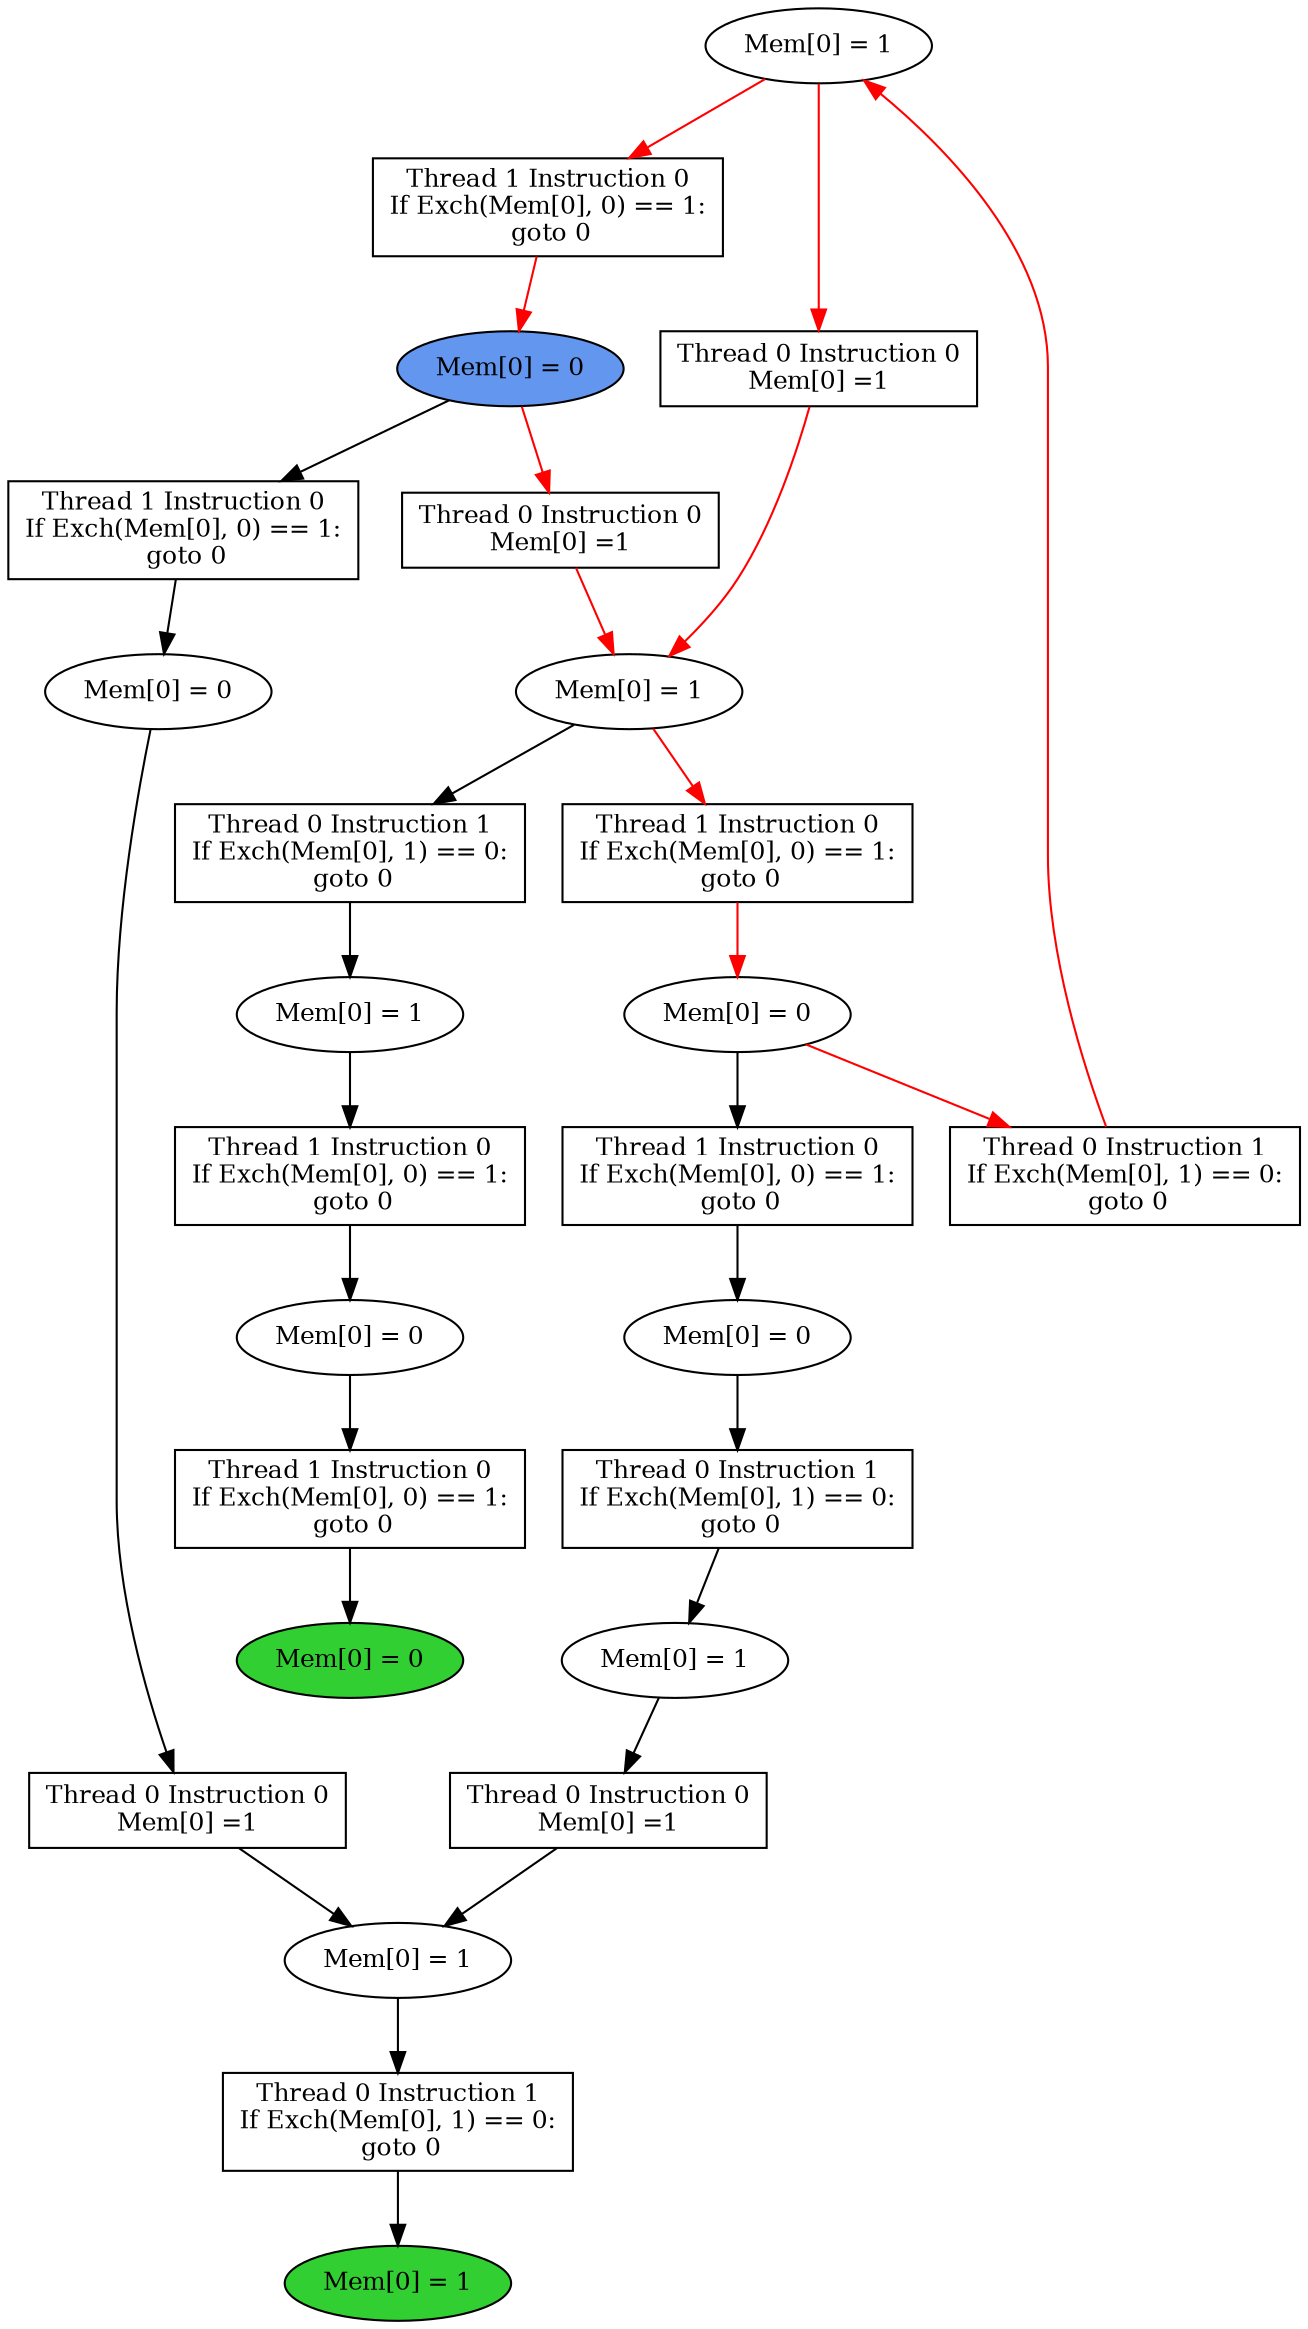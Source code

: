 digraph "graph" {
graph [fontsize=12]
node [fontsize=12]
edge [fontsize=12]
rankdir=TB;
"N15" -> "N14" [uuid = "<A0, END0>", color = "#000000", fontcolor = "#ffffff", style = "solid", label = "", dir = "forward", weight = "1"]
"N22" -> "N21" [uuid = "<A1, S8>", color = "#000000", fontcolor = "#ffffff", style = "solid", label = "", dir = "forward", weight = "1"]
"N31" -> "N29" [uuid = "<A2, S2>", color = "#ff0000", fontcolor = "#ffffff", style = "solid", label = "", dir = "forward", weight = "1"]
"N20" -> "N16" [uuid = "<A3, S1>", color = "#000000", fontcolor = "#ffffff", style = "solid", label = "", dir = "forward", weight = "1"]
"N17" -> "N16" [uuid = "<A4, S1>", color = "#000000", fontcolor = "#ffffff", style = "solid", label = "", dir = "forward", weight = "1"]
"N28" -> "N27" [uuid = "<A5, S0>", color = "#ff0000", fontcolor = "#ffffff", style = "solid", label = "", dir = "forward", weight = "1"]
"N36" -> "N26" [uuid = "<A6, S7>", color = "#ff0000", fontcolor = "#ffffff", style = "solid", label = "", dir = "back", weight = "1"]
"N13" -> "N12" [uuid = "<A7, S6>", color = "#000000", fontcolor = "#ffffff", style = "solid", label = "", dir = "forward", weight = "1"]
"N9" -> "N8" [uuid = "<A8, END1>", color = "#000000", fontcolor = "#ffffff", style = "solid", label = "", dir = "forward", weight = "1"]
"N11" -> "N10" [uuid = "<A9, S5>", color = "#000000", fontcolor = "#ffffff", style = "solid", label = "", dir = "forward", weight = "1"]
"N24" -> "N23" [uuid = "<A10, S4>", color = "#000000", fontcolor = "#ffffff", style = "solid", label = "", dir = "forward", weight = "1"]
"N19" -> "N18" [uuid = "<A11, S3>", color = "#000000", fontcolor = "#ffffff", style = "solid", label = "", dir = "forward", weight = "1"]
"N33" -> "N32" [uuid = "<A12, START$0>", color = "#ff0000", fontcolor = "#ffffff", style = "solid", label = "", dir = "forward", weight = "1"]
"N30" -> "N29" [uuid = "<A13, S2>", color = "#ff0000", fontcolor = "#ffffff", style = "solid", label = "", dir = "forward", weight = "1"]
"N16" -> "N15" [uuid = "<A0, S1>", color = "#000000", fontcolor = "#ffffff", style = "solid", label = "", dir = "forward", weight = "1"]
"N23" -> "N22" [uuid = "<A1, S4>", color = "#000000", fontcolor = "#ffffff", style = "solid", label = "", dir = "forward", weight = "1"]
"N32" -> "N31" [uuid = "<A2, START$0>", color = "#ff0000", fontcolor = "#ffffff", style = "solid", label = "", dir = "forward", weight = "1"]
"N21" -> "N20" [uuid = "<A3, S8>", color = "#000000", fontcolor = "#ffffff", style = "solid", label = "", dir = "forward", weight = "1"]
"N18" -> "N17" [uuid = "<A4, S3>", color = "#000000", fontcolor = "#ffffff", style = "solid", label = "", dir = "forward", weight = "1"]
"N29" -> "N28" [uuid = "<A5, S2>", color = "#ff0000", fontcolor = "#ffffff", style = "solid", label = "", dir = "forward", weight = "1"]
"N27" -> "N26" [uuid = "<A6, S0>", color = "#ff0000", fontcolor = "#ffffff", style = "solid", label = "", dir = "forward", weight = "1"]
"N29" -> "N13" [uuid = "<A7, S2>", color = "#000000", fontcolor = "#ffffff", style = "solid", label = "", dir = "forward", weight = "1"]
"N10" -> "N9" [uuid = "<A8, S5>", color = "#000000", fontcolor = "#ffffff", style = "solid", label = "", dir = "forward", weight = "1"]
"N12" -> "N11" [uuid = "<A9, S6>", color = "#000000", fontcolor = "#ffffff", style = "solid", label = "", dir = "forward", weight = "1"]
"N27" -> "N24" [uuid = "<A10, S0>", color = "#000000", fontcolor = "#ffffff", style = "solid", label = "", dir = "forward", weight = "1"]
"N32" -> "N19" [uuid = "<A11, START$0>", color = "#000000", fontcolor = "#ffffff", style = "solid", label = "", dir = "forward", weight = "1"]
"N36" -> "N33" [uuid = "<A12, S7>", color = "#ff0000", fontcolor = "#ffffff", style = "solid", label = "", dir = "forward", weight = "1"]
"N36" -> "N30" [uuid = "<A13, S7>", color = "#ff0000", fontcolor = "#ffffff", style = "solid", label = "", dir = "forward", weight = "1"]
"N8" [uuid="END1", label="Mem[0] = 0", fillcolor = "#31cf31", fontcolor = "#000000", shape = "ellipse", style = "filled, solid"]
"N9" [uuid="A8", label="Thread 1 Instruction 0
If Exch(Mem[0], 0) == 1:
 goto 0", fillcolor = "#ffffff", fontcolor = "#000000", shape = "box", style = "filled, solid"]
"N10" [uuid="S5", label="Mem[0] = 0", fillcolor = "#ffffff", fontcolor = "#000000", shape = "ellipse", style = "filled, solid"]
"N11" [uuid="A9", label="Thread 1 Instruction 0
If Exch(Mem[0], 0) == 1:
 goto 0", fillcolor = "#ffffff", fontcolor = "#000000", shape = "box", style = "filled, solid"]
"N12" [uuid="S6", label="Mem[0] = 1", fillcolor = "#ffffff", fontcolor = "#000000", shape = "ellipse", style = "filled, solid"]
"N13" [uuid="A7", label="Thread 0 Instruction 1
If Exch(Mem[0], 1) == 0:
 goto 0", fillcolor = "#ffffff", fontcolor = "#000000", shape = "box", style = "filled, solid"]
"N14" [uuid="END0", label="Mem[0] = 1", fillcolor = "#31cf31", fontcolor = "#000000", shape = "ellipse", style = "filled, solid"]
"N15" [uuid="A0", label="Thread 0 Instruction 1
If Exch(Mem[0], 1) == 0:
 goto 0", fillcolor = "#ffffff", fontcolor = "#000000", shape = "box", style = "filled, solid"]
"N16" [uuid="S1", label="Mem[0] = 1", fillcolor = "#ffffff", fontcolor = "#000000", shape = "ellipse", style = "filled, solid"]
"N17" [uuid="A4", label="Thread 0 Instruction 0
Mem[0] =1", fillcolor = "#ffffff", fontcolor = "#000000", shape = "box", style = "filled, solid"]
"N18" [uuid="S3", label="Mem[0] = 0", fillcolor = "#ffffff", fontcolor = "#000000", shape = "ellipse", style = "filled, solid"]
"N19" [uuid="A11", label="Thread 1 Instruction 0
If Exch(Mem[0], 0) == 1:
 goto 0", fillcolor = "#ffffff", fontcolor = "#000000", shape = "box", style = "filled, solid"]
"N20" [uuid="A3", label="Thread 0 Instruction 0
Mem[0] =1", fillcolor = "#ffffff", fontcolor = "#000000", shape = "box", style = "filled, solid"]
"N21" [uuid="S8", label="Mem[0] = 1", fillcolor = "#ffffff", fontcolor = "#000000", shape = "ellipse", style = "filled, solid"]
"N22" [uuid="A1", label="Thread 0 Instruction 1
If Exch(Mem[0], 1) == 0:
 goto 0", fillcolor = "#ffffff", fontcolor = "#000000", shape = "box", style = "filled, solid"]
"N23" [uuid="S4", label="Mem[0] = 0", fillcolor = "#ffffff", fontcolor = "#000000", shape = "ellipse", style = "filled, solid"]
"N24" [uuid="A10", label="Thread 1 Instruction 0
If Exch(Mem[0], 0) == 1:
 goto 0", fillcolor = "#ffffff", fontcolor = "#000000", shape = "box", style = "filled, solid"]
"N26" [uuid="A6", label="Thread 0 Instruction 1
If Exch(Mem[0], 1) == 0:
 goto 0", fillcolor = "#ffffff", fontcolor = "#000000", shape = "box", style = "filled, solid"]
"N27" [uuid="S0", label="Mem[0] = 0", fillcolor = "#ffffff", fontcolor = "#000000", shape = "ellipse", style = "filled, solid"]
"N28" [uuid="A5", label="Thread 1 Instruction 0
If Exch(Mem[0], 0) == 1:
 goto 0", fillcolor = "#ffffff", fontcolor = "#000000", shape = "box", style = "filled, solid"]
"N29" [uuid="S2", label="Mem[0] = 1", fillcolor = "#ffffff", fontcolor = "#000000", shape = "ellipse", style = "filled, solid"]
"N30" [uuid="A13", label="Thread 0 Instruction 0
Mem[0] =1", fillcolor = "#ffffff", fontcolor = "#000000", shape = "box", style = "filled, solid"]
"N31" [uuid="A2", label="Thread 0 Instruction 0
Mem[0] =1", fillcolor = "#ffffff", fontcolor = "#000000", shape = "box", style = "filled, solid"]
"N32" [uuid="START$0", label="Mem[0] = 0", fillcolor = "#6396ef", fontcolor = "#000000", shape = "ellipse", style = "filled, solid"]
"N33" [uuid="A12", label="Thread 1 Instruction 0
If Exch(Mem[0], 0) == 1:
 goto 0", fillcolor = "#ffffff", fontcolor = "#000000", shape = "box", style = "filled, solid"]
"N36" [uuid="S7", label="Mem[0] = 1", fillcolor = "#ffffff", fontcolor = "#000000", shape = "ellipse", style = "filled, solid"]
}